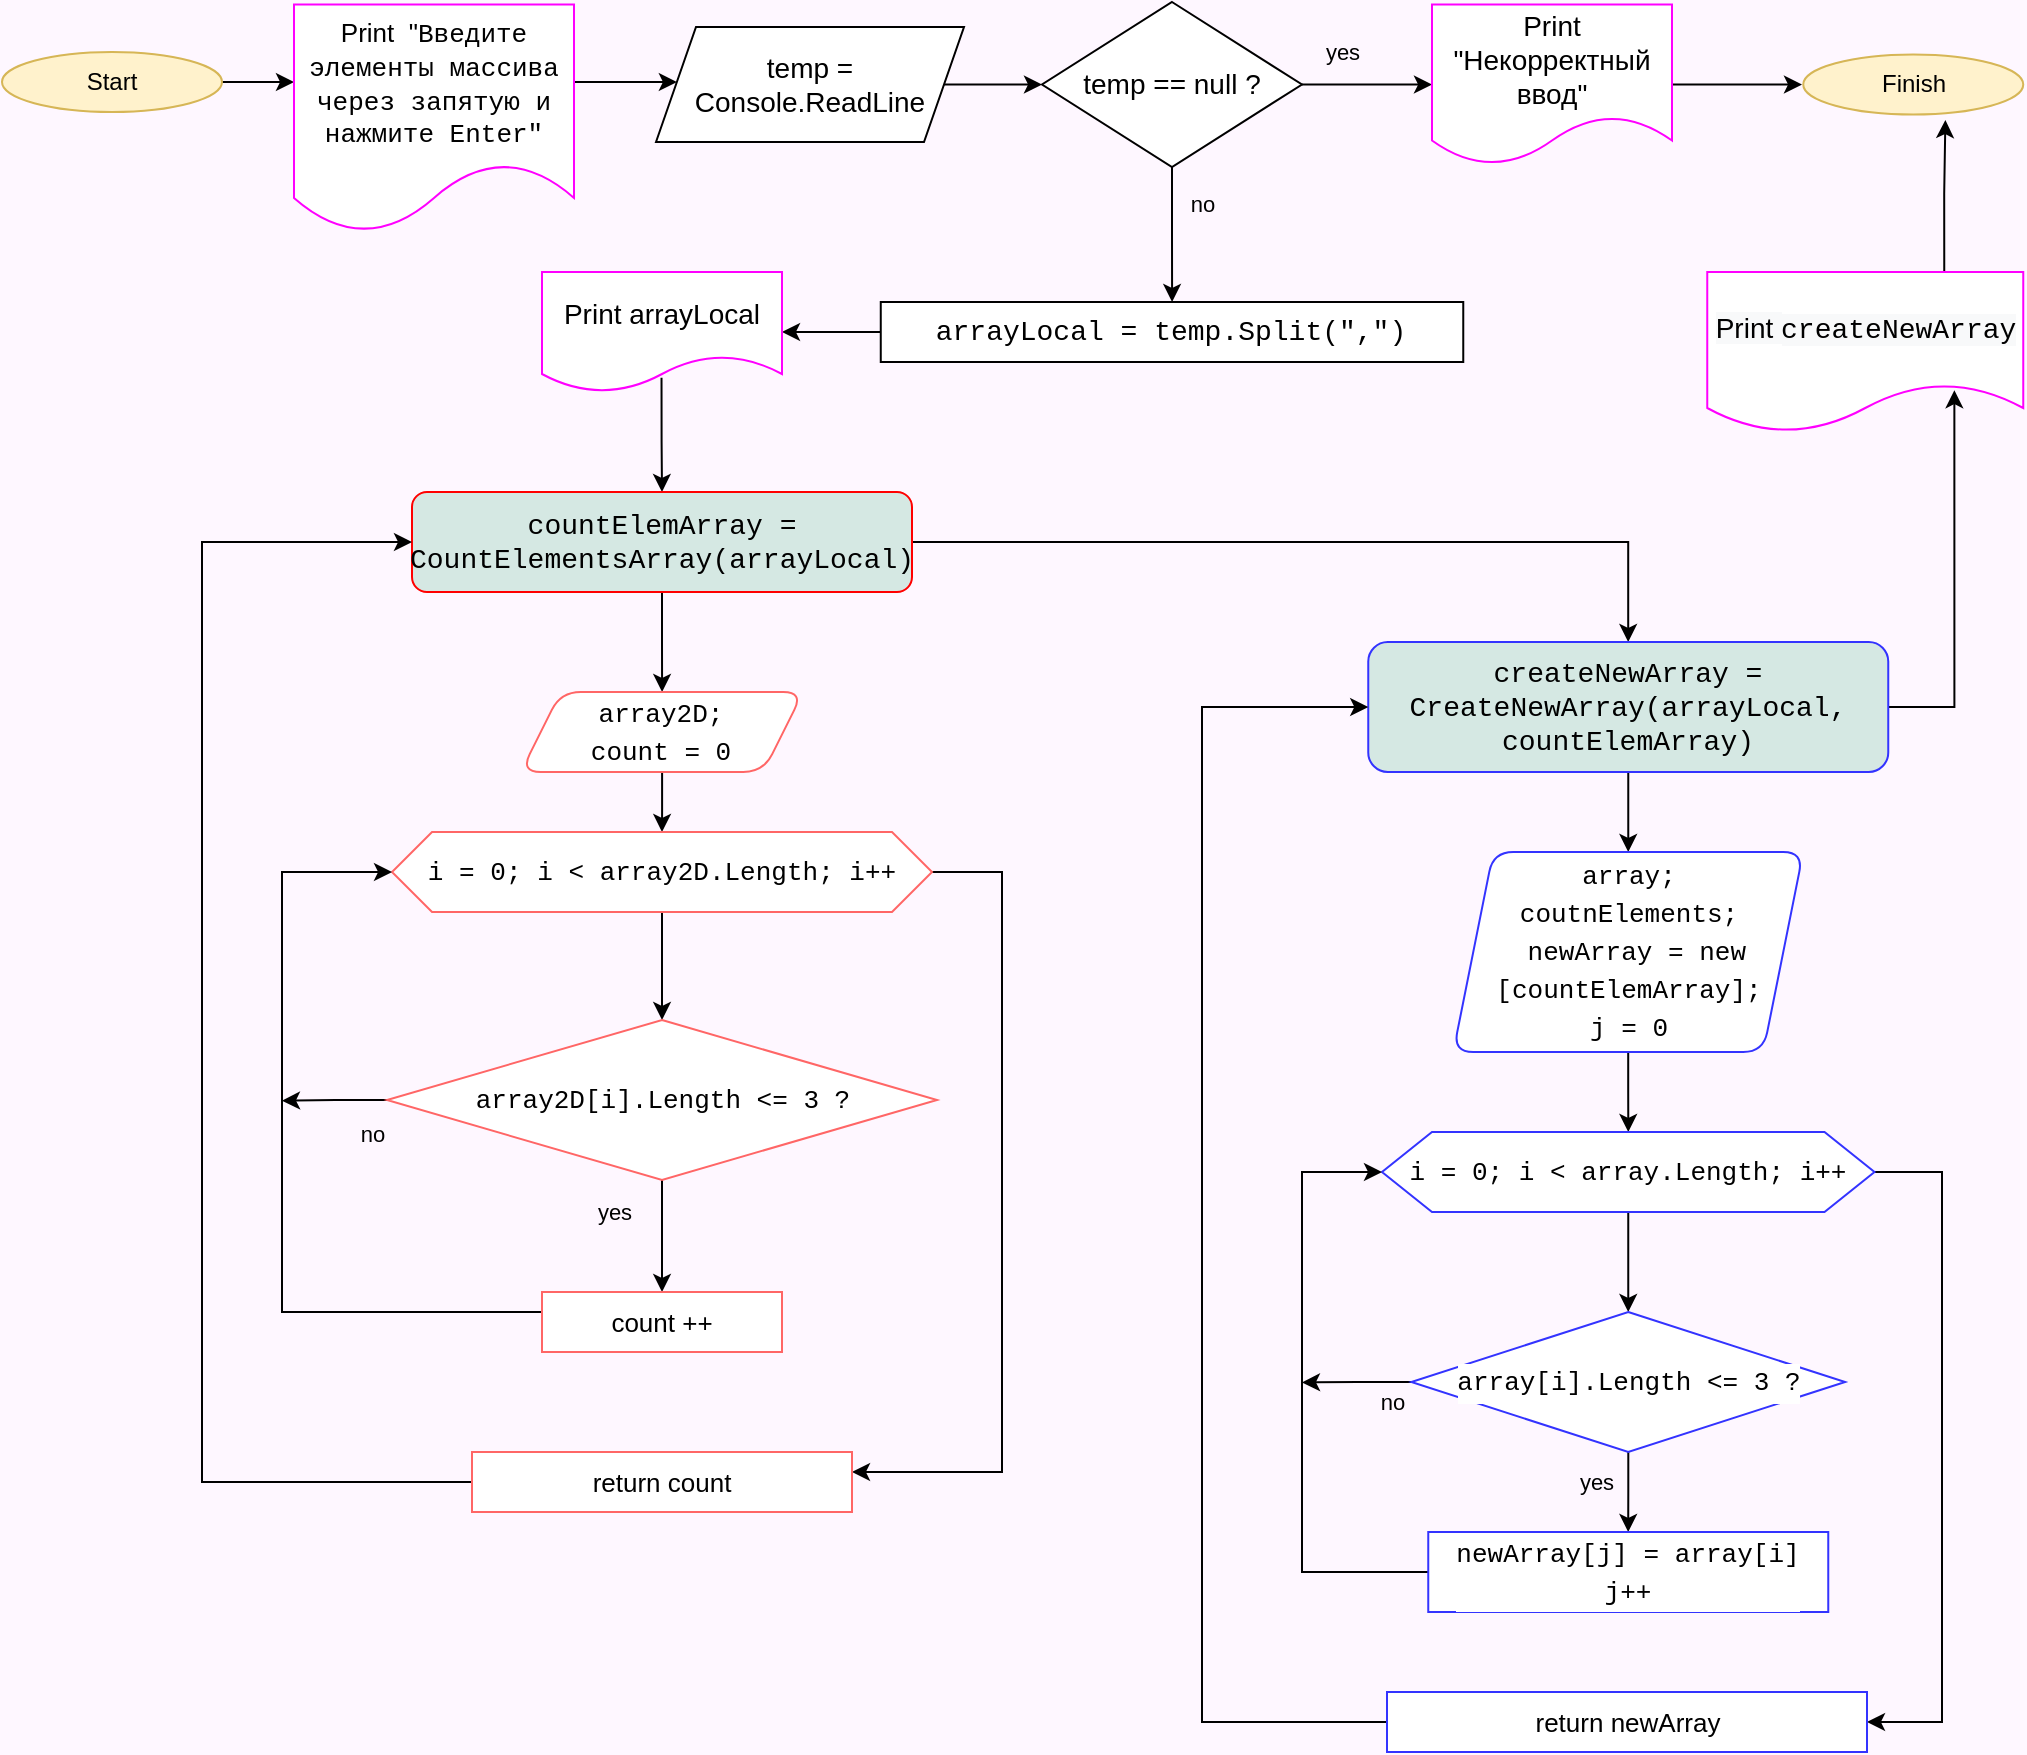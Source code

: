 <mxfile version="20.3.0" type="device"><diagram id="tXjkWK6IaMXTfGGq9L2T" name="Страница 1"><mxGraphModel dx="1885" dy="1164" grid="1" gridSize="10" guides="1" tooltips="1" connect="1" arrows="1" fold="1" page="1" pageScale="1" pageWidth="1169" pageHeight="1654" background="#FEF7FF" math="0" shadow="0"><root><mxCell id="0"/><mxCell id="1" parent="0"/><mxCell id="QfxcC1fMVJxtVj7huaut-28" value="" style="edgeStyle=orthogonalEdgeStyle;rounded=0;orthogonalLoop=1;jettySize=auto;html=1;fontSize=14;fontColor=#000000;" edge="1" parent="1" source="QfxcC1fMVJxtVj7huaut-1" target="QfxcC1fMVJxtVj7huaut-3"><mxGeometry relative="1" as="geometry"><Array as="points"><mxPoint x="150" y="75"/><mxPoint x="150" y="75"/></Array></mxGeometry></mxCell><mxCell id="QfxcC1fMVJxtVj7huaut-1" value="Start" style="ellipse;whiteSpace=wrap;html=1;fillColor=#fff2cc;strokeColor=#d6b656;" vertex="1" parent="1"><mxGeometry x="10" y="60" width="110" height="30" as="geometry"/></mxCell><mxCell id="QfxcC1fMVJxtVj7huaut-7" value="" style="edgeStyle=orthogonalEdgeStyle;rounded=0;orthogonalLoop=1;jettySize=auto;html=1;fontSize=11;fontColor=#000000;" edge="1" parent="1" source="QfxcC1fMVJxtVj7huaut-3" target="QfxcC1fMVJxtVj7huaut-6"><mxGeometry relative="1" as="geometry"><Array as="points"><mxPoint x="300" y="75"/><mxPoint x="300" y="75"/></Array></mxGeometry></mxCell><mxCell id="QfxcC1fMVJxtVj7huaut-3" value="&lt;font style=&quot;font-size: 13px;&quot;&gt;Print&amp;nbsp; &quot;&lt;span style=&quot;font-family: Consolas, &amp;quot;Courier New&amp;quot;, monospace;&quot;&gt;Введите элементы массива через запятую и нажмите Enter&quot;&lt;/span&gt;&lt;/font&gt;" style="shape=document;whiteSpace=wrap;html=1;boundedLbl=1;strokeColor=#FF00FF;" vertex="1" parent="1"><mxGeometry x="156" y="36.25" width="140" height="113.75" as="geometry"/></mxCell><mxCell id="QfxcC1fMVJxtVj7huaut-9" value="" style="edgeStyle=orthogonalEdgeStyle;rounded=0;orthogonalLoop=1;jettySize=auto;html=1;fontSize=11;fontColor=#000000;" edge="1" parent="1" source="QfxcC1fMVJxtVj7huaut-6" target="QfxcC1fMVJxtVj7huaut-8"><mxGeometry relative="1" as="geometry"/></mxCell><mxCell id="QfxcC1fMVJxtVj7huaut-6" value="&lt;font style=&quot;font-size: 14px;&quot;&gt;temp = Console.ReadLine&lt;/font&gt;" style="shape=parallelogram;perimeter=parallelogramPerimeter;whiteSpace=wrap;html=1;fixedSize=1;" vertex="1" parent="1"><mxGeometry x="337" y="47.5" width="154" height="57.5" as="geometry"/></mxCell><mxCell id="QfxcC1fMVJxtVj7huaut-11" value="" style="edgeStyle=orthogonalEdgeStyle;rounded=0;orthogonalLoop=1;jettySize=auto;html=1;fontSize=11;fontColor=#000000;" edge="1" parent="1" source="QfxcC1fMVJxtVj7huaut-8" target="QfxcC1fMVJxtVj7huaut-10"><mxGeometry relative="1" as="geometry"/></mxCell><mxCell id="QfxcC1fMVJxtVj7huaut-14" value="" style="edgeStyle=orthogonalEdgeStyle;rounded=0;orthogonalLoop=1;jettySize=auto;html=1;fontSize=11;fontColor=#000000;" edge="1" parent="1" source="QfxcC1fMVJxtVj7huaut-8" target="QfxcC1fMVJxtVj7huaut-13"><mxGeometry relative="1" as="geometry"/></mxCell><mxCell id="QfxcC1fMVJxtVj7huaut-8" value="&lt;font style=&quot;font-size: 14px;&quot;&gt;temp == null ?&lt;/font&gt;" style="rhombus;whiteSpace=wrap;html=1;" vertex="1" parent="1"><mxGeometry x="530" y="35" width="130" height="82.5" as="geometry"/></mxCell><mxCell id="QfxcC1fMVJxtVj7huaut-73" style="edgeStyle=orthogonalEdgeStyle;rounded=0;orthogonalLoop=1;jettySize=auto;html=1;fontSize=12;fontColor=#000000;" edge="1" parent="1" source="QfxcC1fMVJxtVj7huaut-10"><mxGeometry relative="1" as="geometry"><mxPoint x="910" y="76.25" as="targetPoint"/></mxGeometry></mxCell><mxCell id="QfxcC1fMVJxtVj7huaut-10" value="&lt;font style=&quot;font-size: 14px;&quot;&gt;Print &quot;Некорректный ввод&quot;&lt;/font&gt;" style="shape=document;whiteSpace=wrap;html=1;boundedLbl=1;strokeColor=#FF00FF;" vertex="1" parent="1"><mxGeometry x="725" y="36.25" width="120" height="80" as="geometry"/></mxCell><mxCell id="QfxcC1fMVJxtVj7huaut-12" value="yes" style="text;html=1;align=center;verticalAlign=middle;resizable=0;points=[];autosize=1;strokeColor=none;fillColor=none;fontSize=11;fontColor=#000000;" vertex="1" parent="1"><mxGeometry x="660" y="45" width="40" height="30" as="geometry"/></mxCell><mxCell id="QfxcC1fMVJxtVj7huaut-16" value="" style="edgeStyle=orthogonalEdgeStyle;rounded=0;orthogonalLoop=1;jettySize=auto;html=1;fontSize=13;fontColor=#000000;" edge="1" parent="1" source="QfxcC1fMVJxtVj7huaut-13" target="QfxcC1fMVJxtVj7huaut-15"><mxGeometry relative="1" as="geometry"/></mxCell><mxCell id="QfxcC1fMVJxtVj7huaut-13" value="&lt;span style=&quot;font-family: Consolas, &amp;quot;Courier New&amp;quot;, monospace; background-color: initial;&quot;&gt;&lt;font style=&quot;font-size: 14px;&quot;&gt;arrayLocal = temp.Split(&quot;,&quot;)&lt;/font&gt;&lt;/span&gt;" style="whiteSpace=wrap;html=1;strokeColor=#000000;fillColor=#FFFFFF;" vertex="1" parent="1"><mxGeometry x="449.38" y="185" width="291.25" height="30" as="geometry"/></mxCell><mxCell id="QfxcC1fMVJxtVj7huaut-19" value="" style="edgeStyle=orthogonalEdgeStyle;rounded=0;orthogonalLoop=1;jettySize=auto;html=1;fontSize=13;fontColor=#000000;exitX=0.498;exitY=0.881;exitDx=0;exitDy=0;exitPerimeter=0;" edge="1" parent="1" source="QfxcC1fMVJxtVj7huaut-15" target="QfxcC1fMVJxtVj7huaut-18"><mxGeometry relative="1" as="geometry"/></mxCell><mxCell id="QfxcC1fMVJxtVj7huaut-15" value="&lt;font style=&quot;font-size: 14px;&quot;&gt;Print arrayLocal&lt;/font&gt;" style="shape=document;whiteSpace=wrap;html=1;boundedLbl=1;fillColor=#FFFFFF;strokeColor=#FF00FF;" vertex="1" parent="1"><mxGeometry x="280" y="170" width="120" height="60" as="geometry"/></mxCell><mxCell id="QfxcC1fMVJxtVj7huaut-17" value="&lt;font style=&quot;font-size: 11px;&quot;&gt;no&lt;/font&gt;" style="text;html=1;align=center;verticalAlign=middle;resizable=0;points=[];autosize=1;strokeColor=none;fillColor=none;fontSize=13;fontColor=#000000;" vertex="1" parent="1"><mxGeometry x="590" y="120" width="40" height="30" as="geometry"/></mxCell><mxCell id="QfxcC1fMVJxtVj7huaut-21" value="" style="edgeStyle=orthogonalEdgeStyle;rounded=0;orthogonalLoop=1;jettySize=auto;html=1;fontSize=13;fontColor=#000000;" edge="1" parent="1" source="QfxcC1fMVJxtVj7huaut-18" target="QfxcC1fMVJxtVj7huaut-20"><mxGeometry relative="1" as="geometry"/></mxCell><mxCell id="QfxcC1fMVJxtVj7huaut-40" value="" style="edgeStyle=orthogonalEdgeStyle;rounded=0;orthogonalLoop=1;jettySize=auto;html=1;fontSize=14;fontColor=#000000;" edge="1" parent="1" source="QfxcC1fMVJxtVj7huaut-18" target="QfxcC1fMVJxtVj7huaut-39"><mxGeometry relative="1" as="geometry"><Array as="points"><mxPoint x="540" y="305"/><mxPoint x="540" y="305"/></Array></mxGeometry></mxCell><mxCell id="QfxcC1fMVJxtVj7huaut-18" value="&lt;span style=&quot;font-family: Consolas, &amp;quot;Courier New&amp;quot;, monospace; font-size: 14px; background-color: initial;&quot;&gt;countElemArray = CountElementsArray(arrayLocal)&lt;/span&gt;" style="rounded=1;whiteSpace=wrap;html=1;fillColor=#D5E8E3;strokeColor=#FF0000;" vertex="1" parent="1"><mxGeometry x="215" y="280" width="250" height="50" as="geometry"/></mxCell><mxCell id="QfxcC1fMVJxtVj7huaut-26" value="" style="edgeStyle=orthogonalEdgeStyle;rounded=0;orthogonalLoop=1;jettySize=auto;html=1;fontSize=14;fontColor=#000000;" edge="1" parent="1" source="QfxcC1fMVJxtVj7huaut-20" target="QfxcC1fMVJxtVj7huaut-22"><mxGeometry relative="1" as="geometry"/></mxCell><mxCell id="QfxcC1fMVJxtVj7huaut-20" value="&lt;div style=&quot;font-family: Consolas, &amp;quot;Courier New&amp;quot;, monospace; line-height: 19px; font-size: 13px;&quot;&gt;&lt;font style=&quot;font-size: 13px;&quot;&gt;array2D;&lt;/font&gt;&lt;/div&gt;&lt;div style=&quot;font-family: Consolas, &amp;quot;Courier New&amp;quot;, monospace; line-height: 19px; font-size: 13px;&quot;&gt;&lt;div style=&quot;line-height: 19px;&quot;&gt;&lt;font style=&quot;font-size: 13px;&quot;&gt;count = 0&lt;/font&gt;&lt;/div&gt;&lt;/div&gt;" style="shape=parallelogram;perimeter=parallelogramPerimeter;whiteSpace=wrap;html=1;fixedSize=1;fillColor=#FFFFFF;strokeColor=#FF6666;rounded=1;" vertex="1" parent="1"><mxGeometry x="269.38" y="380" width="141.25" height="40" as="geometry"/></mxCell><mxCell id="QfxcC1fMVJxtVj7huaut-25" value="" style="edgeStyle=orthogonalEdgeStyle;rounded=0;orthogonalLoop=1;jettySize=auto;html=1;fontSize=14;fontColor=#000000;" edge="1" parent="1" source="QfxcC1fMVJxtVj7huaut-22" target="QfxcC1fMVJxtVj7huaut-24"><mxGeometry relative="1" as="geometry"/></mxCell><mxCell id="QfxcC1fMVJxtVj7huaut-37" value="" style="edgeStyle=orthogonalEdgeStyle;rounded=0;orthogonalLoop=1;jettySize=auto;html=1;fontSize=14;fontColor=#000000;" edge="1" parent="1" source="QfxcC1fMVJxtVj7huaut-22" target="QfxcC1fMVJxtVj7huaut-36"><mxGeometry relative="1" as="geometry"><Array as="points"><mxPoint x="510" y="470"/><mxPoint x="510" y="770"/></Array></mxGeometry></mxCell><mxCell id="QfxcC1fMVJxtVj7huaut-22" value="&lt;font style=&quot;font-size: 13px;&quot;&gt;&lt;span style=&quot;font-family: Consolas, &amp;quot;Courier New&amp;quot;, monospace;&quot;&gt;i&lt;/span&gt;&lt;span style=&quot;font-family: Consolas, &amp;quot;Courier New&amp;quot;, monospace;&quot;&gt; &lt;/span&gt;&lt;span style=&quot;font-family: Consolas, &amp;quot;Courier New&amp;quot;, monospace;&quot;&gt;=&lt;/span&gt;&lt;span style=&quot;font-family: Consolas, &amp;quot;Courier New&amp;quot;, monospace;&quot;&gt; &lt;/span&gt;&lt;span style=&quot;font-family: Consolas, &amp;quot;Courier New&amp;quot;, monospace;&quot;&gt;0&lt;/span&gt;&lt;span style=&quot;font-family: Consolas, &amp;quot;Courier New&amp;quot;, monospace;&quot;&gt;; &lt;/span&gt;&lt;span style=&quot;font-family: Consolas, &amp;quot;Courier New&amp;quot;, monospace;&quot;&gt;i&lt;/span&gt;&lt;span style=&quot;font-family: Consolas, &amp;quot;Courier New&amp;quot;, monospace;&quot;&gt; &lt;/span&gt;&lt;span style=&quot;font-family: Consolas, &amp;quot;Courier New&amp;quot;, monospace;&quot;&gt;&amp;lt;&lt;/span&gt;&lt;span style=&quot;font-family: Consolas, &amp;quot;Courier New&amp;quot;, monospace;&quot;&gt; &lt;/span&gt;&lt;span style=&quot;font-family: Consolas, &amp;quot;Courier New&amp;quot;, monospace;&quot;&gt;array2D&lt;/span&gt;&lt;span style=&quot;font-family: Consolas, &amp;quot;Courier New&amp;quot;, monospace;&quot;&gt;.&lt;/span&gt;&lt;span style=&quot;font-family: Consolas, &amp;quot;Courier New&amp;quot;, monospace;&quot;&gt;Length&lt;/span&gt;&lt;span style=&quot;font-family: Consolas, &amp;quot;Courier New&amp;quot;, monospace;&quot;&gt;; &lt;/span&gt;&lt;span style=&quot;font-family: Consolas, &amp;quot;Courier New&amp;quot;, monospace;&quot;&gt;i&lt;/span&gt;&lt;span style=&quot;font-family: Consolas, &amp;quot;Courier New&amp;quot;, monospace;&quot;&gt;++&lt;/span&gt;&lt;/font&gt;" style="shape=hexagon;perimeter=hexagonPerimeter2;whiteSpace=wrap;html=1;fixedSize=1;labelBackgroundColor=none;strokeColor=#FF6666;fontSize=13;fontColor=#000000;fillColor=#FFFFFF;" vertex="1" parent="1"><mxGeometry x="205.01" y="450" width="270" height="40" as="geometry"/></mxCell><mxCell id="QfxcC1fMVJxtVj7huaut-32" value="" style="edgeStyle=orthogonalEdgeStyle;rounded=0;orthogonalLoop=1;jettySize=auto;html=1;fontSize=14;fontColor=#000000;" edge="1" parent="1" source="QfxcC1fMVJxtVj7huaut-24" target="QfxcC1fMVJxtVj7huaut-31"><mxGeometry relative="1" as="geometry"/></mxCell><mxCell id="QfxcC1fMVJxtVj7huaut-63" style="edgeStyle=orthogonalEdgeStyle;rounded=0;orthogonalLoop=1;jettySize=auto;html=1;exitX=0;exitY=0.5;exitDx=0;exitDy=0;fontSize=14;fontColor=#000000;" edge="1" parent="1" source="QfxcC1fMVJxtVj7huaut-24"><mxGeometry relative="1" as="geometry"><mxPoint x="150" y="584.364" as="targetPoint"/></mxGeometry></mxCell><mxCell id="QfxcC1fMVJxtVj7huaut-24" value="&lt;div style=&quot;font-family: Consolas, &amp;quot;Courier New&amp;quot;, monospace; line-height: 19px;&quot;&gt;&lt;span style=&quot;background-color: rgb(255, 255, 255);&quot;&gt;&lt;font style=&quot;font-size: 13px;&quot;&gt;array2D[i].Length &amp;lt;= 3 ?&lt;/font&gt;&lt;/span&gt;&lt;/div&gt;" style="rhombus;whiteSpace=wrap;html=1;fontSize=13;fillColor=#FFFFFF;strokeColor=#FF6666;fontColor=#000000;labelBackgroundColor=none;" vertex="1" parent="1"><mxGeometry x="202.51" y="544" width="275" height="80" as="geometry"/></mxCell><mxCell id="QfxcC1fMVJxtVj7huaut-30" value="&lt;font style=&quot;font-size: 11px;&quot;&gt;no&lt;/font&gt;" style="text;html=1;align=center;verticalAlign=middle;resizable=0;points=[];autosize=1;strokeColor=none;fillColor=none;fontSize=14;fontColor=#000000;" vertex="1" parent="1"><mxGeometry x="175" y="585" width="40" height="30" as="geometry"/></mxCell><mxCell id="QfxcC1fMVJxtVj7huaut-34" style="edgeStyle=orthogonalEdgeStyle;rounded=0;orthogonalLoop=1;jettySize=auto;html=1;exitX=0;exitY=0.5;exitDx=0;exitDy=0;fontSize=14;fontColor=#000000;entryX=0;entryY=0.5;entryDx=0;entryDy=0;" edge="1" parent="1" source="QfxcC1fMVJxtVj7huaut-31" target="QfxcC1fMVJxtVj7huaut-22"><mxGeometry relative="1" as="geometry"><mxPoint x="160" y="460" as="targetPoint"/><Array as="points"><mxPoint x="280" y="690"/><mxPoint x="150" y="690"/><mxPoint x="150" y="470"/></Array></mxGeometry></mxCell><mxCell id="QfxcC1fMVJxtVj7huaut-31" value="&lt;font style=&quot;font-size: 13px;&quot;&gt;count ++&lt;/font&gt;" style="whiteSpace=wrap;html=1;fontSize=13;fillColor=#FFFFFF;strokeColor=#FF6666;fontColor=#000000;labelBackgroundColor=none;" vertex="1" parent="1"><mxGeometry x="280" y="680" width="120" height="30" as="geometry"/></mxCell><mxCell id="QfxcC1fMVJxtVj7huaut-33" value="&lt;font style=&quot;font-size: 11px;&quot;&gt;yes&lt;/font&gt;" style="text;html=1;align=center;verticalAlign=middle;resizable=0;points=[];autosize=1;strokeColor=none;fillColor=none;fontSize=14;fontColor=#000000;" vertex="1" parent="1"><mxGeometry x="296" y="624" width="40" height="30" as="geometry"/></mxCell><mxCell id="QfxcC1fMVJxtVj7huaut-38" style="edgeStyle=orthogonalEdgeStyle;rounded=0;orthogonalLoop=1;jettySize=auto;html=1;fontSize=14;fontColor=#000000;entryX=0;entryY=0.5;entryDx=0;entryDy=0;" edge="1" parent="1" source="QfxcC1fMVJxtVj7huaut-36" target="QfxcC1fMVJxtVj7huaut-18"><mxGeometry relative="1" as="geometry"><mxPoint x="210" y="290" as="targetPoint"/><Array as="points"><mxPoint x="110" y="775"/><mxPoint x="110" y="305"/></Array></mxGeometry></mxCell><mxCell id="QfxcC1fMVJxtVj7huaut-36" value="&lt;font style=&quot;font-size: 13px;&quot;&gt;return count&lt;/font&gt;" style="whiteSpace=wrap;html=1;fontSize=13;fillColor=#FFFFFF;strokeColor=#FF6666;fontColor=#000000;labelBackgroundColor=none;" vertex="1" parent="1"><mxGeometry x="245" y="760" width="190" height="30" as="geometry"/></mxCell><mxCell id="QfxcC1fMVJxtVj7huaut-43" value="" style="edgeStyle=orthogonalEdgeStyle;rounded=0;orthogonalLoop=1;jettySize=auto;html=1;fontSize=11;fontColor=#000000;" edge="1" parent="1" source="QfxcC1fMVJxtVj7huaut-39" target="QfxcC1fMVJxtVj7huaut-42"><mxGeometry relative="1" as="geometry"/></mxCell><mxCell id="QfxcC1fMVJxtVj7huaut-74" style="edgeStyle=orthogonalEdgeStyle;rounded=0;orthogonalLoop=1;jettySize=auto;html=1;exitX=1;exitY=0.5;exitDx=0;exitDy=0;entryX=0.782;entryY=0.739;entryDx=0;entryDy=0;entryPerimeter=0;fontSize=12;fontColor=#000000;" edge="1" parent="1" source="QfxcC1fMVJxtVj7huaut-39" target="QfxcC1fMVJxtVj7huaut-68"><mxGeometry relative="1" as="geometry"/></mxCell><mxCell id="QfxcC1fMVJxtVj7huaut-39" value="&lt;span style=&quot;color: rgb(0, 0, 0); font-family: Consolas, &amp;quot;Courier New&amp;quot;, monospace; font-size: 14px; font-style: normal; font-variant-ligatures: normal; font-variant-caps: normal; font-weight: 400; letter-spacing: normal; orphans: 2; text-align: center; text-indent: 0px; text-transform: none; widows: 2; word-spacing: 0px; -webkit-text-stroke-width: 0px; text-decoration-thickness: initial; text-decoration-style: initial; text-decoration-color: initial; float: none; display: inline !important;&quot;&gt;createNewArray = CreateNewArray(arrayLocal, countElemArray)&lt;/span&gt;" style="whiteSpace=wrap;html=1;rounded=1;fillColor=#D5E8E3;strokeColor=#3333FF;" vertex="1" parent="1"><mxGeometry x="693.13" y="355" width="260" height="65" as="geometry"/></mxCell><mxCell id="QfxcC1fMVJxtVj7huaut-49" value="" style="edgeStyle=orthogonalEdgeStyle;rounded=0;orthogonalLoop=1;jettySize=auto;html=1;fontSize=11;fontColor=#000000;" edge="1" parent="1" source="QfxcC1fMVJxtVj7huaut-42" target="QfxcC1fMVJxtVj7huaut-48"><mxGeometry relative="1" as="geometry"/></mxCell><mxCell id="QfxcC1fMVJxtVj7huaut-42" value="&lt;div style=&quot;font-family: Consolas, &amp;quot;Courier New&amp;quot;, monospace; line-height: 19px; font-size: 13px;&quot;&gt;&lt;font style=&quot;font-size: 13px;&quot;&gt;array;&lt;/font&gt;&lt;/div&gt;&lt;div style=&quot;font-family: Consolas, &amp;quot;Courier New&amp;quot;, monospace; line-height: 19px; font-size: 13px;&quot;&gt;&lt;font style=&quot;font-size: 13px;&quot;&gt;coutnElements;&lt;/font&gt;&lt;/div&gt;&lt;div style=&quot;font-family: Consolas, &amp;quot;Courier New&amp;quot;, monospace; line-height: 19px; font-size: 13px;&quot;&gt;&lt;div style=&quot;line-height: 19px;&quot;&gt;&lt;div style=&quot;&quot;&gt;&lt;font style=&quot;font-size: 13px;&quot;&gt;&amp;nbsp;newArray = new [&lt;span style=&quot;background-color: initial;&quot;&gt;countElemArray];&lt;/span&gt;&lt;/font&gt;&lt;/div&gt;&lt;div style=&quot;&quot;&gt;&lt;font style=&quot;font-size: 13px;&quot;&gt;j = 0&lt;/font&gt;&lt;/div&gt;&lt;/div&gt;&lt;/div&gt;" style="shape=parallelogram;perimeter=parallelogramPerimeter;whiteSpace=wrap;html=1;fixedSize=1;fillColor=#FFFFFF;strokeColor=#3333FF;rounded=1;" vertex="1" parent="1"><mxGeometry x="735.63" y="460" width="175" height="100" as="geometry"/></mxCell><mxCell id="QfxcC1fMVJxtVj7huaut-57" style="edgeStyle=orthogonalEdgeStyle;rounded=0;orthogonalLoop=1;jettySize=auto;html=1;exitX=0.5;exitY=1;exitDx=0;exitDy=0;entryX=0.5;entryY=0;entryDx=0;entryDy=0;fontSize=11;fontColor=#000000;" edge="1" parent="1" source="QfxcC1fMVJxtVj7huaut-48" target="QfxcC1fMVJxtVj7huaut-50"><mxGeometry relative="1" as="geometry"/></mxCell><mxCell id="QfxcC1fMVJxtVj7huaut-67" style="edgeStyle=orthogonalEdgeStyle;rounded=0;orthogonalLoop=1;jettySize=auto;html=1;exitX=1;exitY=0.5;exitDx=0;exitDy=0;entryX=1;entryY=0.5;entryDx=0;entryDy=0;fontSize=13;fontColor=#000000;" edge="1" parent="1" source="QfxcC1fMVJxtVj7huaut-48" target="QfxcC1fMVJxtVj7huaut-58"><mxGeometry relative="1" as="geometry"><Array as="points"><mxPoint x="980" y="620"/><mxPoint x="980" y="895"/></Array></mxGeometry></mxCell><mxCell id="QfxcC1fMVJxtVj7huaut-48" value="&lt;div style=&quot;font-family: Consolas, &amp;quot;Courier New&amp;quot;, monospace; line-height: 19px;&quot;&gt;&lt;span style=&quot;background-color: rgb(255, 255, 255);&quot;&gt;&lt;font style=&quot;font-size: 13px;&quot;&gt;i = 0; i &amp;lt; array.Length; i++&lt;/font&gt;&lt;/span&gt;&lt;/div&gt;" style="shape=hexagon;perimeter=hexagonPerimeter2;whiteSpace=wrap;html=1;fixedSize=1;labelBackgroundColor=none;strokeColor=#3333FF;fontSize=11;fontColor=#000000;fillColor=#FFFFFF;size=25;" vertex="1" parent="1"><mxGeometry x="700" y="600" width="246.25" height="40" as="geometry"/></mxCell><mxCell id="QfxcC1fMVJxtVj7huaut-52" value="" style="edgeStyle=orthogonalEdgeStyle;rounded=0;orthogonalLoop=1;jettySize=auto;html=1;fontSize=11;fontColor=#000000;" edge="1" parent="1" source="QfxcC1fMVJxtVj7huaut-50" target="QfxcC1fMVJxtVj7huaut-51"><mxGeometry relative="1" as="geometry"/></mxCell><mxCell id="QfxcC1fMVJxtVj7huaut-65" style="edgeStyle=orthogonalEdgeStyle;rounded=0;orthogonalLoop=1;jettySize=auto;html=1;exitX=0;exitY=0.5;exitDx=0;exitDy=0;fontSize=13;fontColor=#000000;" edge="1" parent="1" source="QfxcC1fMVJxtVj7huaut-50"><mxGeometry relative="1" as="geometry"><mxPoint x="660" y="725.207" as="targetPoint"/></mxGeometry></mxCell><mxCell id="QfxcC1fMVJxtVj7huaut-50" value="&lt;div style=&quot;font-family: Consolas, &amp;quot;Courier New&amp;quot;, monospace; line-height: 19px;&quot;&gt;&lt;span style=&quot;background-color: rgb(255, 255, 255);&quot;&gt;&lt;font style=&quot;font-size: 13px;&quot;&gt;array[i].Length &amp;lt;= 3 ?&lt;/font&gt;&lt;/span&gt;&lt;/div&gt;" style="rhombus;whiteSpace=wrap;html=1;labelBackgroundColor=#FFFFFF;strokeColor=#3333FF;fontSize=11;fontColor=#000000;fillColor=#FFFFFF;" vertex="1" parent="1"><mxGeometry x="714.69" y="690" width="216.87" height="70" as="geometry"/></mxCell><mxCell id="QfxcC1fMVJxtVj7huaut-54" style="edgeStyle=orthogonalEdgeStyle;rounded=0;orthogonalLoop=1;jettySize=auto;html=1;exitX=0;exitY=0.5;exitDx=0;exitDy=0;fontSize=11;fontColor=#000000;entryX=0;entryY=0.5;entryDx=0;entryDy=0;" edge="1" parent="1" source="QfxcC1fMVJxtVj7huaut-51" target="QfxcC1fMVJxtVj7huaut-48"><mxGeometry relative="1" as="geometry"><mxPoint x="620" y="540" as="targetPoint"/><Array as="points"><mxPoint x="660" y="820"/><mxPoint x="660" y="620"/></Array></mxGeometry></mxCell><mxCell id="QfxcC1fMVJxtVj7huaut-51" value="&lt;div style=&quot;font-family: Consolas, &amp;quot;Courier New&amp;quot;, monospace; font-size: 13px; line-height: 19px;&quot;&gt;&lt;div style=&quot;&quot;&gt;&lt;span style=&quot;background-color: rgb(255, 255, 255);&quot;&gt;newArray[j] = array[i]&lt;/span&gt;&lt;/div&gt;&lt;div style=&quot;&quot;&gt;&lt;span style=&quot;background-color: rgb(255, 255, 255);&quot;&gt;j++&lt;/span&gt;&lt;/div&gt;&lt;/div&gt;" style="whiteSpace=wrap;html=1;fontSize=11;fillColor=#FFFFFF;strokeColor=#3333FF;fontColor=#000000;labelBackgroundColor=#FFFFFF;" vertex="1" parent="1"><mxGeometry x="723.13" y="800" width="200" height="40" as="geometry"/></mxCell><mxCell id="QfxcC1fMVJxtVj7huaut-55" value="no" style="text;html=1;align=center;verticalAlign=middle;resizable=0;points=[];autosize=1;strokeColor=none;fillColor=none;fontSize=11;fontColor=#000000;" vertex="1" parent="1"><mxGeometry x="685" y="720" width="40" height="30" as="geometry"/></mxCell><mxCell id="QfxcC1fMVJxtVj7huaut-56" value="yes" style="text;html=1;align=center;verticalAlign=middle;resizable=0;points=[];autosize=1;strokeColor=none;fillColor=none;fontSize=11;fontColor=#000000;" vertex="1" parent="1"><mxGeometry x="787" y="760" width="40" height="30" as="geometry"/></mxCell><mxCell id="QfxcC1fMVJxtVj7huaut-64" style="edgeStyle=orthogonalEdgeStyle;rounded=0;orthogonalLoop=1;jettySize=auto;html=1;exitX=0;exitY=0.5;exitDx=0;exitDy=0;fontSize=13;fontColor=#000000;entryX=0;entryY=0.5;entryDx=0;entryDy=0;" edge="1" parent="1" source="QfxcC1fMVJxtVj7huaut-58" target="QfxcC1fMVJxtVj7huaut-39"><mxGeometry relative="1" as="geometry"><mxPoint x="680" y="390" as="targetPoint"/><Array as="points"><mxPoint x="610" y="895"/><mxPoint x="610" y="388"/></Array></mxGeometry></mxCell><mxCell id="QfxcC1fMVJxtVj7huaut-58" value="&lt;font style=&quot;font-size: 13px;&quot;&gt;return newArray&lt;/font&gt;" style="whiteSpace=wrap;html=1;labelBackgroundColor=#FFFFFF;strokeColor=#3333FF;fontSize=11;fontColor=#000000;fillColor=#FFFFFF;" vertex="1" parent="1"><mxGeometry x="702.5" y="880" width="240" height="30" as="geometry"/></mxCell><mxCell id="QfxcC1fMVJxtVj7huaut-78" style="edgeStyle=orthogonalEdgeStyle;rounded=0;orthogonalLoop=1;jettySize=auto;html=1;exitX=0.75;exitY=0;exitDx=0;exitDy=0;entryX=0.646;entryY=1.092;entryDx=0;entryDy=0;entryPerimeter=0;fontSize=12;fontColor=#000000;" edge="1" parent="1" source="QfxcC1fMVJxtVj7huaut-68" target="QfxcC1fMVJxtVj7huaut-71"><mxGeometry relative="1" as="geometry"/></mxCell><mxCell id="QfxcC1fMVJxtVj7huaut-68" value="&lt;span style=&quot;font-size: 14px; background-color: rgb(248, 249, 250);&quot;&gt;Print &lt;/span&gt;&lt;span style=&quot;font-family: Consolas, &amp;quot;Courier New&amp;quot;, monospace; font-size: 14px; background-color: rgb(248, 249, 250);&quot;&gt;createNewArray&lt;/span&gt;" style="shape=document;whiteSpace=wrap;html=1;boundedLbl=1;labelBackgroundColor=#FFFFFF;strokeColor=#FF00FF;fontSize=13;fontColor=#000000;fillColor=#FFFFFF;" vertex="1" parent="1"><mxGeometry x="862.63" y="170" width="158" height="80" as="geometry"/></mxCell><mxCell id="QfxcC1fMVJxtVj7huaut-71" value="Finish" style="ellipse;whiteSpace=wrap;html=1;fillColor=#fff2cc;strokeColor=#d6b656;" vertex="1" parent="1"><mxGeometry x="910.63" y="61.25" width="110" height="30" as="geometry"/></mxCell></root></mxGraphModel></diagram></mxfile>